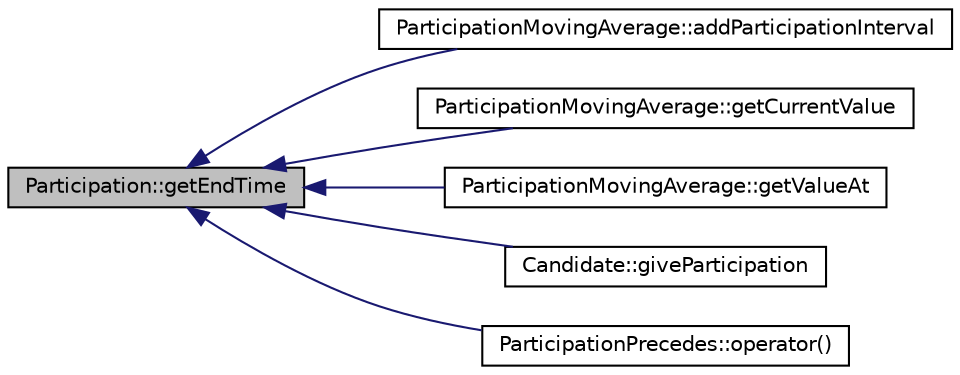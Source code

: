 digraph G
{
  edge [fontname="Helvetica",fontsize="10",labelfontname="Helvetica",labelfontsize="10"];
  node [fontname="Helvetica",fontsize="10",shape=record];
  rankdir=LR;
  Node1 [label="Participation::getEndTime",height=0.2,width=0.4,color="black", fillcolor="grey75", style="filled" fontcolor="black"];
  Node1 -> Node2 [dir=back,color="midnightblue",fontsize="10",style="solid",fontname="Helvetica"];
  Node2 [label="ParticipationMovingAverage::addParticipationInterval",height=0.2,width=0.4,color="black", fillcolor="white", style="filled",URL="$class_participation_moving_average.html#ab40ab4b8f2a5f4dba9521a017b18ae05"];
  Node1 -> Node3 [dir=back,color="midnightblue",fontsize="10",style="solid",fontname="Helvetica"];
  Node3 [label="ParticipationMovingAverage::getCurrentValue",height=0.2,width=0.4,color="black", fillcolor="white", style="filled",URL="$class_participation_moving_average.html#ad7784811e4ee38c76f66784fdb040b4b"];
  Node1 -> Node4 [dir=back,color="midnightblue",fontsize="10",style="solid",fontname="Helvetica"];
  Node4 [label="ParticipationMovingAverage::getValueAt",height=0.2,width=0.4,color="black", fillcolor="white", style="filled",URL="$class_participation_moving_average.html#ab4fd3e5dda4bbbbf03355c3f5fcba627"];
  Node1 -> Node5 [dir=back,color="midnightblue",fontsize="10",style="solid",fontname="Helvetica"];
  Node5 [label="Candidate::giveParticipation",height=0.2,width=0.4,color="black", fillcolor="white", style="filled",URL="$class_candidate.html#a0ec2868145c9cf0d054c342364df61ed"];
  Node1 -> Node6 [dir=back,color="midnightblue",fontsize="10",style="solid",fontname="Helvetica"];
  Node6 [label="ParticipationPrecedes::operator()",height=0.2,width=0.4,color="black", fillcolor="white", style="filled",URL="$class_participation_precedes.html#ab350194938b70821dd69e1e852086f98"];
}
